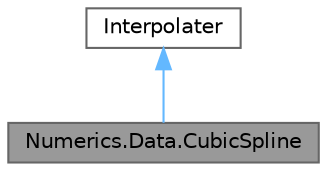 digraph "Numerics.Data.CubicSpline"
{
 // LATEX_PDF_SIZE
  bgcolor="transparent";
  edge [fontname=Helvetica,fontsize=10,labelfontname=Helvetica,labelfontsize=10];
  node [fontname=Helvetica,fontsize=10,shape=box,height=0.2,width=0.4];
  Node1 [id="Node000001",label="Numerics.Data.CubicSpline",height=0.2,width=0.4,color="gray40", fillcolor="grey60", style="filled", fontcolor="black",tooltip="A class for cubic spline interpolation."];
  Node2 -> Node1 [id="edge1_Node000001_Node000002",dir="back",color="steelblue1",style="solid",tooltip=" "];
  Node2 [id="Node000002",label="Interpolater",height=0.2,width=0.4,color="gray40", fillcolor="white", style="filled",URL="$class_numerics_1_1_data_1_1_interpolater.html",tooltip="A base class for interpolation."];
}
